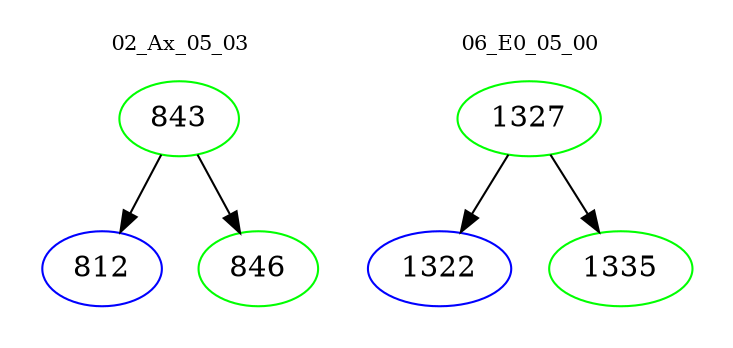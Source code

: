 digraph{
subgraph cluster_0 {
color = white
label = "02_Ax_05_03";
fontsize=10;
T0_843 [label="843", color="green"]
T0_843 -> T0_812 [color="black"]
T0_812 [label="812", color="blue"]
T0_843 -> T0_846 [color="black"]
T0_846 [label="846", color="green"]
}
subgraph cluster_1 {
color = white
label = "06_E0_05_00";
fontsize=10;
T1_1327 [label="1327", color="green"]
T1_1327 -> T1_1322 [color="black"]
T1_1322 [label="1322", color="blue"]
T1_1327 -> T1_1335 [color="black"]
T1_1335 [label="1335", color="green"]
}
}
